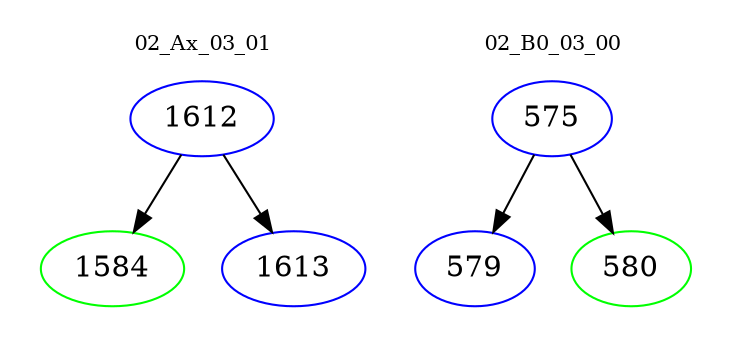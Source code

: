 digraph{
subgraph cluster_0 {
color = white
label = "02_Ax_03_01";
fontsize=10;
T0_1612 [label="1612", color="blue"]
T0_1612 -> T0_1584 [color="black"]
T0_1584 [label="1584", color="green"]
T0_1612 -> T0_1613 [color="black"]
T0_1613 [label="1613", color="blue"]
}
subgraph cluster_1 {
color = white
label = "02_B0_03_00";
fontsize=10;
T1_575 [label="575", color="blue"]
T1_575 -> T1_579 [color="black"]
T1_579 [label="579", color="blue"]
T1_575 -> T1_580 [color="black"]
T1_580 [label="580", color="green"]
}
}
